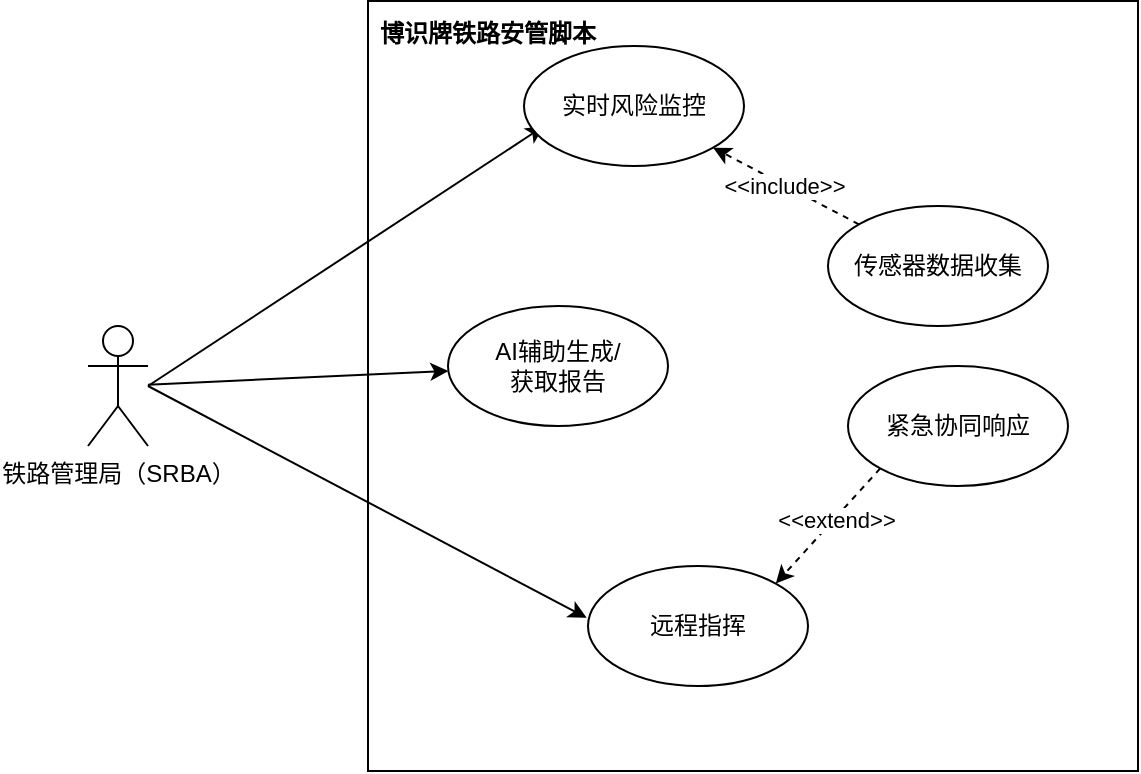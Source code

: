 <mxfile version="26.2.14">
  <diagram name="第 1 页" id="X_3K7yg5Q5QRSCZpudBk">
    <mxGraphModel dx="1165" dy="713" grid="0" gridSize="10" guides="1" tooltips="1" connect="1" arrows="1" fold="1" page="1" pageScale="1" pageWidth="827" pageHeight="1169" math="0" shadow="0">
      <root>
        <mxCell id="0" />
        <mxCell id="1" parent="0" />
        <mxCell id="oMwBilcg_FnKpLkP8Q9a-4" value="" style="whiteSpace=wrap;html=1;aspect=fixed;" parent="1" vertex="1">
          <mxGeometry x="280" y="107.5" width="385" height="385" as="geometry" />
        </mxCell>
        <mxCell id="oMwBilcg_FnKpLkP8Q9a-14" style="rounded=0;orthogonalLoop=1;jettySize=auto;html=1;strokeColor=default;" parent="1" source="oMwBilcg_FnKpLkP8Q9a-1" target="oMwBilcg_FnKpLkP8Q9a-9" edge="1">
          <mxGeometry relative="1" as="geometry" />
        </mxCell>
        <mxCell id="oMwBilcg_FnKpLkP8Q9a-15" style="rounded=0;orthogonalLoop=1;jettySize=auto;html=1;entryX=0.091;entryY=0.667;entryDx=0;entryDy=0;entryPerimeter=0;" parent="1" target="oMwBilcg_FnKpLkP8Q9a-8" edge="1">
          <mxGeometry relative="1" as="geometry">
            <mxPoint x="170" y="300.002" as="sourcePoint" />
            <mxPoint x="300" y="183.45" as="targetPoint" />
          </mxGeometry>
        </mxCell>
        <mxCell id="oMwBilcg_FnKpLkP8Q9a-1" value="铁路管理局（SRBA）" style="shape=umlActor;verticalLabelPosition=bottom;verticalAlign=top;html=1;outlineConnect=0;" parent="1" vertex="1">
          <mxGeometry x="140" y="270" width="30" height="60" as="geometry" />
        </mxCell>
        <mxCell id="oMwBilcg_FnKpLkP8Q9a-8" value="实时风险监控" style="ellipse;whiteSpace=wrap;html=1;" parent="1" vertex="1">
          <mxGeometry x="358" y="130" width="110" height="60" as="geometry" />
        </mxCell>
        <mxCell id="oMwBilcg_FnKpLkP8Q9a-9" value="AI辅助生成/&lt;div&gt;获取报告&lt;/div&gt;" style="ellipse;whiteSpace=wrap;html=1;" parent="1" vertex="1">
          <mxGeometry x="320" y="260" width="110" height="60" as="geometry" />
        </mxCell>
        <mxCell id="oMwBilcg_FnKpLkP8Q9a-10" value="远程指挥" style="ellipse;whiteSpace=wrap;html=1;" parent="1" vertex="1">
          <mxGeometry x="390" y="390" width="110" height="60" as="geometry" />
        </mxCell>
        <mxCell id="oMwBilcg_FnKpLkP8Q9a-17" style="rounded=0;orthogonalLoop=1;jettySize=auto;html=1;exitX=0;exitY=1;exitDx=0;exitDy=0;entryX=1;entryY=0;entryDx=0;entryDy=0;dashed=1;" parent="1" source="oMwBilcg_FnKpLkP8Q9a-11" target="oMwBilcg_FnKpLkP8Q9a-10" edge="1">
          <mxGeometry relative="1" as="geometry" />
        </mxCell>
        <mxCell id="oMwBilcg_FnKpLkP8Q9a-18" value="&amp;lt;&amp;lt;extend&amp;gt;&amp;gt;" style="edgeLabel;html=1;align=center;verticalAlign=middle;resizable=0;points=[];" parent="oMwBilcg_FnKpLkP8Q9a-17" vertex="1" connectable="0">
          <mxGeometry x="-0.119" y="1" relative="1" as="geometry">
            <mxPoint as="offset" />
          </mxGeometry>
        </mxCell>
        <mxCell id="oMwBilcg_FnKpLkP8Q9a-11" value="紧急协同响应" style="ellipse;whiteSpace=wrap;html=1;" parent="1" vertex="1">
          <mxGeometry x="520" y="290" width="110" height="60" as="geometry" />
        </mxCell>
        <mxCell id="oMwBilcg_FnKpLkP8Q9a-19" style="rounded=0;orthogonalLoop=1;jettySize=auto;html=1;dashed=1;" parent="1" source="oMwBilcg_FnKpLkP8Q9a-12" target="oMwBilcg_FnKpLkP8Q9a-8" edge="1">
          <mxGeometry relative="1" as="geometry" />
        </mxCell>
        <mxCell id="oMwBilcg_FnKpLkP8Q9a-20" value="&amp;lt;&amp;lt;include&amp;gt;&amp;gt;" style="edgeLabel;html=1;align=center;verticalAlign=middle;resizable=0;points=[];" parent="oMwBilcg_FnKpLkP8Q9a-19" vertex="1" connectable="0">
          <mxGeometry x="0.033" relative="1" as="geometry">
            <mxPoint as="offset" />
          </mxGeometry>
        </mxCell>
        <mxCell id="oMwBilcg_FnKpLkP8Q9a-12" value="传感器数据收集" style="ellipse;whiteSpace=wrap;html=1;" parent="1" vertex="1">
          <mxGeometry x="510" y="210" width="110" height="60" as="geometry" />
        </mxCell>
        <mxCell id="oMwBilcg_FnKpLkP8Q9a-16" style="rounded=0;orthogonalLoop=1;jettySize=auto;html=1;entryX=-0.006;entryY=0.432;entryDx=0;entryDy=0;entryPerimeter=0;" parent="1" target="oMwBilcg_FnKpLkP8Q9a-10" edge="1">
          <mxGeometry relative="1" as="geometry">
            <mxPoint x="170" y="300" as="sourcePoint" />
          </mxGeometry>
        </mxCell>
        <mxCell id="SKPERAUeSg2hROx-xGF3-1" value="&lt;div data-docx-has-block-data=&quot;false&quot; data-lark-html-role=&quot;root&quot; data-page-id=&quot;YEhrdIaTvoggZvxtlEtc4QMWnRe&quot;&gt;&lt;div class=&quot;old-record-id-EgNMd8jZPobp9axW8APcuTESnOb&quot;&gt;&lt;strong&gt;博识牌铁路安管脚本&lt;/strong&gt;&lt;/div&gt;&lt;/div&gt;&lt;span class=&quot;lark-record-clipboard&quot; data-lark-record-format=&quot;docx/text&quot; data-lark-record-data=&quot;{&amp;quot;rootId&amp;quot;:&amp;quot;YEhrdIaTvoggZvxtlEtc4QMWnRe&amp;quot;,&amp;quot;text&amp;quot;:{&amp;quot;initialAttributedTexts&amp;quot;:{&amp;quot;text&amp;quot;:{&amp;quot;0&amp;quot;:&amp;quot;博识牌铁路安管脚本&amp;quot;},&amp;quot;attribs&amp;quot;:{&amp;quot;0&amp;quot;:&amp;quot;*0*1+9&amp;quot;}},&amp;quot;apool&amp;quot;:{&amp;quot;numToAttrib&amp;quot;:{&amp;quot;0&amp;quot;:[&amp;quot;author&amp;quot;,&amp;quot;7369065156772184067&amp;quot;],&amp;quot;1&amp;quot;:[&amp;quot;bold&amp;quot;,&amp;quot;true&amp;quot;]},&amp;quot;nextNum&amp;quot;:2}},&amp;quot;type&amp;quot;:&amp;quot;text&amp;quot;,&amp;quot;referenceRecordMap&amp;quot;:{},&amp;quot;extra&amp;quot;:{&amp;quot;channel&amp;quot;:&amp;quot;saas&amp;quot;,&amp;quot;isEqualBlockSelection&amp;quot;:false,&amp;quot;pasteRandomId&amp;quot;:&amp;quot;719aeff2-7f1b-4116-b2ea-c4e05b10d2c9&amp;quot;,&amp;quot;mention_page_title&amp;quot;:{},&amp;quot;external_mention_url&amp;quot;:{}},&amp;quot;isKeepQuoteContainer&amp;quot;:false,&amp;quot;isFromCode&amp;quot;:false,&amp;quot;selection&amp;quot;:[{&amp;quot;id&amp;quot;:34,&amp;quot;type&amp;quot;:&amp;quot;text&amp;quot;,&amp;quot;selection&amp;quot;:{&amp;quot;start&amp;quot;:44,&amp;quot;end&amp;quot;:53},&amp;quot;recordId&amp;quot;:&amp;quot;EgNMd8jZPobp9axW8APcuTESnOb&amp;quot;}],&amp;quot;payloadMap&amp;quot;:{},&amp;quot;isCut&amp;quot;:false}&quot;&gt;&lt;/span&gt;" style="text;html=1;align=center;verticalAlign=middle;whiteSpace=wrap;rounded=0;" vertex="1" parent="1">
          <mxGeometry x="280" y="107.5" width="120" height="32.5" as="geometry" />
        </mxCell>
      </root>
    </mxGraphModel>
  </diagram>
</mxfile>
